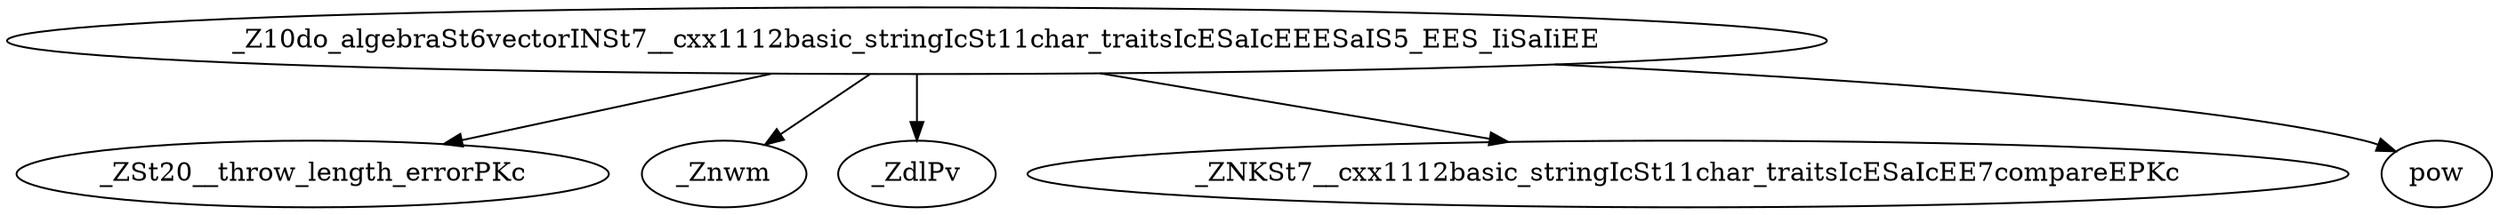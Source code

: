 digraph CallGraph {
    // Nodes
    _Z10do_algebraSt6vectorINSt7__cxx1112basic_stringIcSt11char_traitsIcESaIcEEESaIS5_EES_IiSaIiEE [label="_Z10do_algebraSt6vectorINSt7__cxx1112basic_stringIcSt11char_traitsIcESaIcEEESaIS5_EES_IiSaIiEE"];
    _ZSt20__throw_length_errorPKc [label="_ZSt20__throw_length_errorPKc"];
    _Znwm [label="_Znwm"];
    _ZdlPv [label="_ZdlPv"];
    _ZNKSt7__cxx1112basic_stringIcSt11char_traitsIcESaIcEE7compareEPKc [label="_ZNKSt7__cxx1112basic_stringIcSt11char_traitsIcESaIcEE7compareEPKc"];
    pow [label="pow"];

    // Edges
    _Z10do_algebraSt6vectorINSt7__cxx1112basic_stringIcSt11char_traitsIcESaIcEEESaIS5_EES_IiSaIiEE -> _ZSt20__throw_length_errorPKc;
    _Z10do_algebraSt6vectorINSt7__cxx1112basic_stringIcSt11char_traitsIcESaIcEEESaIS5_EES_IiSaIiEE -> _Znwm;
    _Z10do_algebraSt6vectorINSt7__cxx1112basic_stringIcSt11char_traitsIcESaIcEEESaIS5_EES_IiSaIiEE -> _ZdlPv;
    _Z10do_algebraSt6vectorINSt7__cxx1112basic_stringIcSt11char_traitsIcESaIcEEESaIS5_EES_IiSaIiEE -> _ZNKSt7__cxx1112basic_stringIcSt11char_traitsIcESaIcEE7compareEPKc;
    _Z10do_algebraSt6vectorINSt7__cxx1112basic_stringIcSt11char_traitsIcESaIcEEESaIS5_EES_IiSaIiEE -> pow;
}